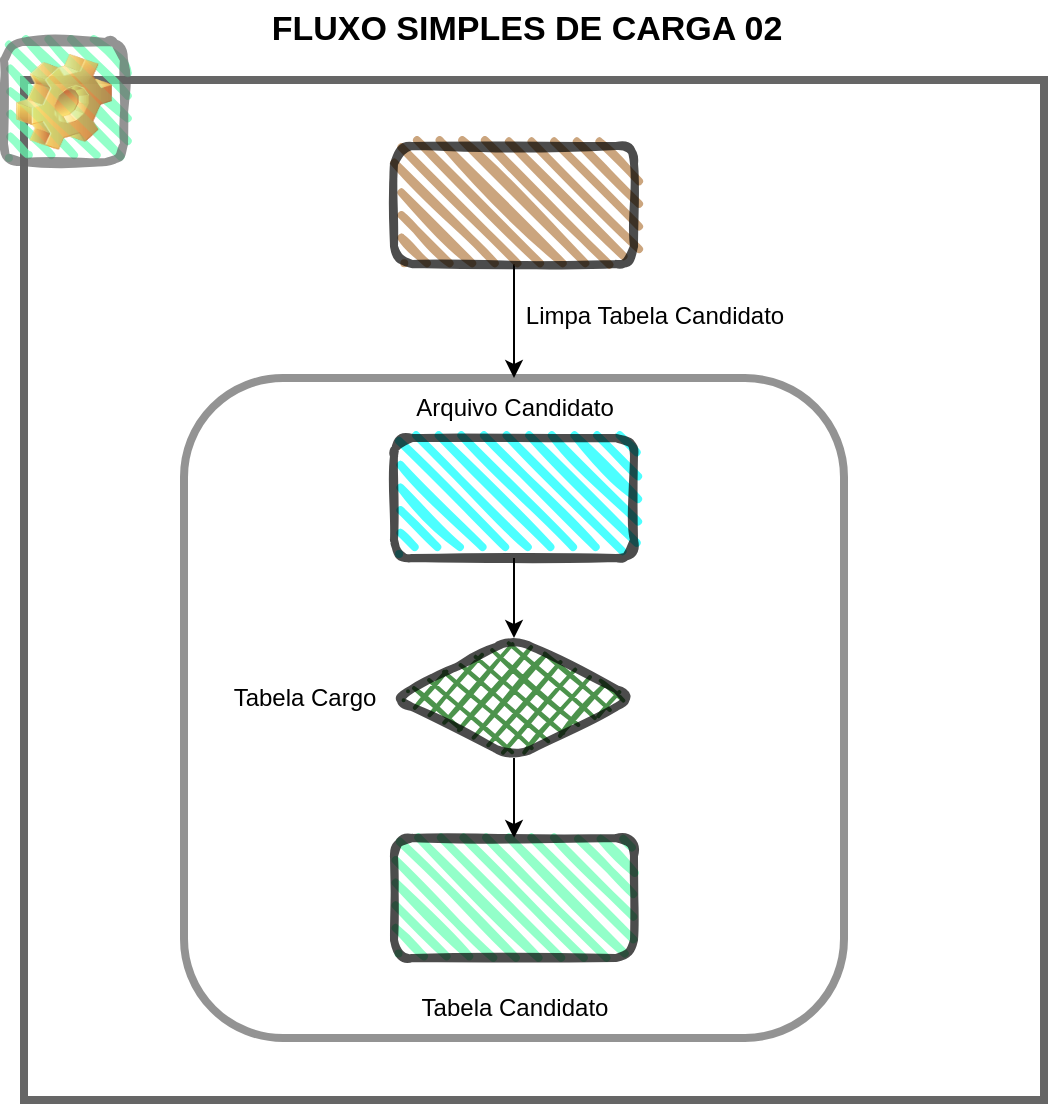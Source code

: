 <mxfile version="20.8.3" type="github">
  <diagram name="Page-1" id="c7558073-3199-34d8-9f00-42111426c3f3">
    <mxGraphModel dx="967" dy="603" grid="1" gridSize="10" guides="1" tooltips="1" connect="1" arrows="1" fold="1" page="1" pageScale="1" pageWidth="826" pageHeight="1169" background="none" math="0" shadow="0">
      <root>
        <mxCell id="0" />
        <mxCell id="1" parent="0" />
        <mxCell id="KmuU6-aL0oM5qH1PyW8g-114" value="" style="whiteSpace=wrap;html=1;aspect=fixed;rounded=0;fillWeight=4;hachureGap=8;hachureAngle=45;jiggle=1;curveFitting=0.95;strokeColor=#666666;strokeWidth=4;fillColor=#FFFFFF;" vertex="1" parent="1">
          <mxGeometry x="180" y="60" width="510" height="510" as="geometry" />
        </mxCell>
        <mxCell id="KmuU6-aL0oM5qH1PyW8g-115" value="FLUXO SIMPLES DE CARGA 02" style="text;html=1;align=center;verticalAlign=middle;resizable=0;points=[];autosize=1;strokeColor=none;fillColor=default;strokeWidth=2;fontSize=17;fontStyle=1" vertex="1" parent="1">
          <mxGeometry x="291" y="20" width="280" height="30" as="geometry" />
        </mxCell>
        <mxCell id="KmuU6-aL0oM5qH1PyW8g-110" value="" style="whiteSpace=wrap;html=1;aspect=fixed;rounded=1;opacity=70;strokeWidth=4;strokeColor=#666666;" vertex="1" parent="1">
          <mxGeometry x="260" y="209" width="330" height="330" as="geometry" />
        </mxCell>
        <mxCell id="KmuU6-aL0oM5qH1PyW8g-96" value="" style="edgeStyle=orthogonalEdgeStyle;rounded=0;orthogonalLoop=1;jettySize=auto;html=1;" edge="1" parent="1" source="KmuU6-aL0oM5qH1PyW8g-98" target="KmuU6-aL0oM5qH1PyW8g-99">
          <mxGeometry relative="1" as="geometry" />
        </mxCell>
        <mxCell id="KmuU6-aL0oM5qH1PyW8g-98" value="" style="rhombus;whiteSpace=wrap;html=1;strokeWidth=4;fillWeight=-1;hachureGap=8;fillStyle=cross-hatch;fillColor=#006600;sketch=1;rounded=1;opacity=70;" vertex="1" parent="1">
          <mxGeometry x="365" y="339" width="120" height="60" as="geometry" />
        </mxCell>
        <mxCell id="KmuU6-aL0oM5qH1PyW8g-99" value="" style="rounded=1;whiteSpace=wrap;html=1;strokeWidth=4;fillWeight=4;hachureGap=8;hachureAngle=45;fillColor=#66FFB3;sketch=1;opacity=70;" vertex="1" parent="1">
          <mxGeometry x="365" y="439" width="120" height="60" as="geometry" />
        </mxCell>
        <mxCell id="KmuU6-aL0oM5qH1PyW8g-100" value="" style="edgeStyle=orthogonalEdgeStyle;rounded=0;orthogonalLoop=1;jettySize=auto;html=1;" edge="1" parent="1" source="KmuU6-aL0oM5qH1PyW8g-101" target="KmuU6-aL0oM5qH1PyW8g-98">
          <mxGeometry relative="1" as="geometry" />
        </mxCell>
        <mxCell id="KmuU6-aL0oM5qH1PyW8g-101" value="" style="rounded=1;whiteSpace=wrap;html=1;strokeWidth=4;fillWeight=4;hachureGap=8;hachureAngle=45;fillColor=#00FFFF;sketch=1;opacity=70;" vertex="1" parent="1">
          <mxGeometry x="365" y="239" width="120" height="60" as="geometry" />
        </mxCell>
        <mxCell id="KmuU6-aL0oM5qH1PyW8g-103" value="Tabela Candidato" style="text;html=1;align=center;verticalAlign=middle;resizable=0;points=[];autosize=1;strokeColor=none;fillColor=none;rounded=1;" vertex="1" parent="1">
          <mxGeometry x="365" y="509" width="120" height="30" as="geometry" />
        </mxCell>
        <mxCell id="KmuU6-aL0oM5qH1PyW8g-104" value="Arquivo Candidato" style="text;html=1;align=center;verticalAlign=middle;resizable=0;points=[];autosize=1;strokeColor=none;fillColor=none;rounded=1;" vertex="1" parent="1">
          <mxGeometry x="365" y="209" width="120" height="30" as="geometry" />
        </mxCell>
        <mxCell id="KmuU6-aL0oM5qH1PyW8g-105" value="Tabela Cargo" style="text;html=1;align=center;verticalAlign=middle;resizable=0;points=[];autosize=1;strokeColor=none;fillColor=none;rounded=1;" vertex="1" parent="1">
          <mxGeometry x="275" y="354" width="90" height="30" as="geometry" />
        </mxCell>
        <mxCell id="KmuU6-aL0oM5qH1PyW8g-113" style="edgeStyle=orthogonalEdgeStyle;rounded=0;orthogonalLoop=1;jettySize=auto;html=1;" edge="1" parent="1" source="KmuU6-aL0oM5qH1PyW8g-111" target="KmuU6-aL0oM5qH1PyW8g-104">
          <mxGeometry relative="1" as="geometry" />
        </mxCell>
        <mxCell id="KmuU6-aL0oM5qH1PyW8g-111" value="" style="rounded=1;whiteSpace=wrap;html=1;gradientColor=none;sketch=1;curveFitting=0.95;jiggle=1;fillColor=#B57F48;strokeWidth=4;opacity=70;shadow=0;glass=0;perimeterSpacing=0;fillWeight=4;hachureGap=8;hachureAngle=45;" vertex="1" parent="1">
          <mxGeometry x="365" y="93" width="120" height="59" as="geometry" />
        </mxCell>
        <mxCell id="KmuU6-aL0oM5qH1PyW8g-112" value="Limpa Tabela Candidato" style="text;html=1;align=center;verticalAlign=middle;resizable=0;points=[];autosize=1;strokeColor=none;fillColor=none;rounded=1;" vertex="1" parent="1">
          <mxGeometry x="420" y="163" width="150" height="30" as="geometry" />
        </mxCell>
        <mxCell id="KmuU6-aL0oM5qH1PyW8g-119" value="Icon" style="icon;image=img/clipart/Gear_128x128.png;rounded=1;fillWeight=4;hachureGap=8;hachureAngle=45;strokeColor=#666666;strokeWidth=4;fillColor=#66FFB3;opacity=70;sketch=1;curveFitting=1;jiggle=2;html=1;fontColor=#FFFFFF;" vertex="1" parent="1">
          <mxGeometry x="170" y="41" width="60" height="60" as="geometry" />
        </mxCell>
      </root>
    </mxGraphModel>
  </diagram>
</mxfile>
